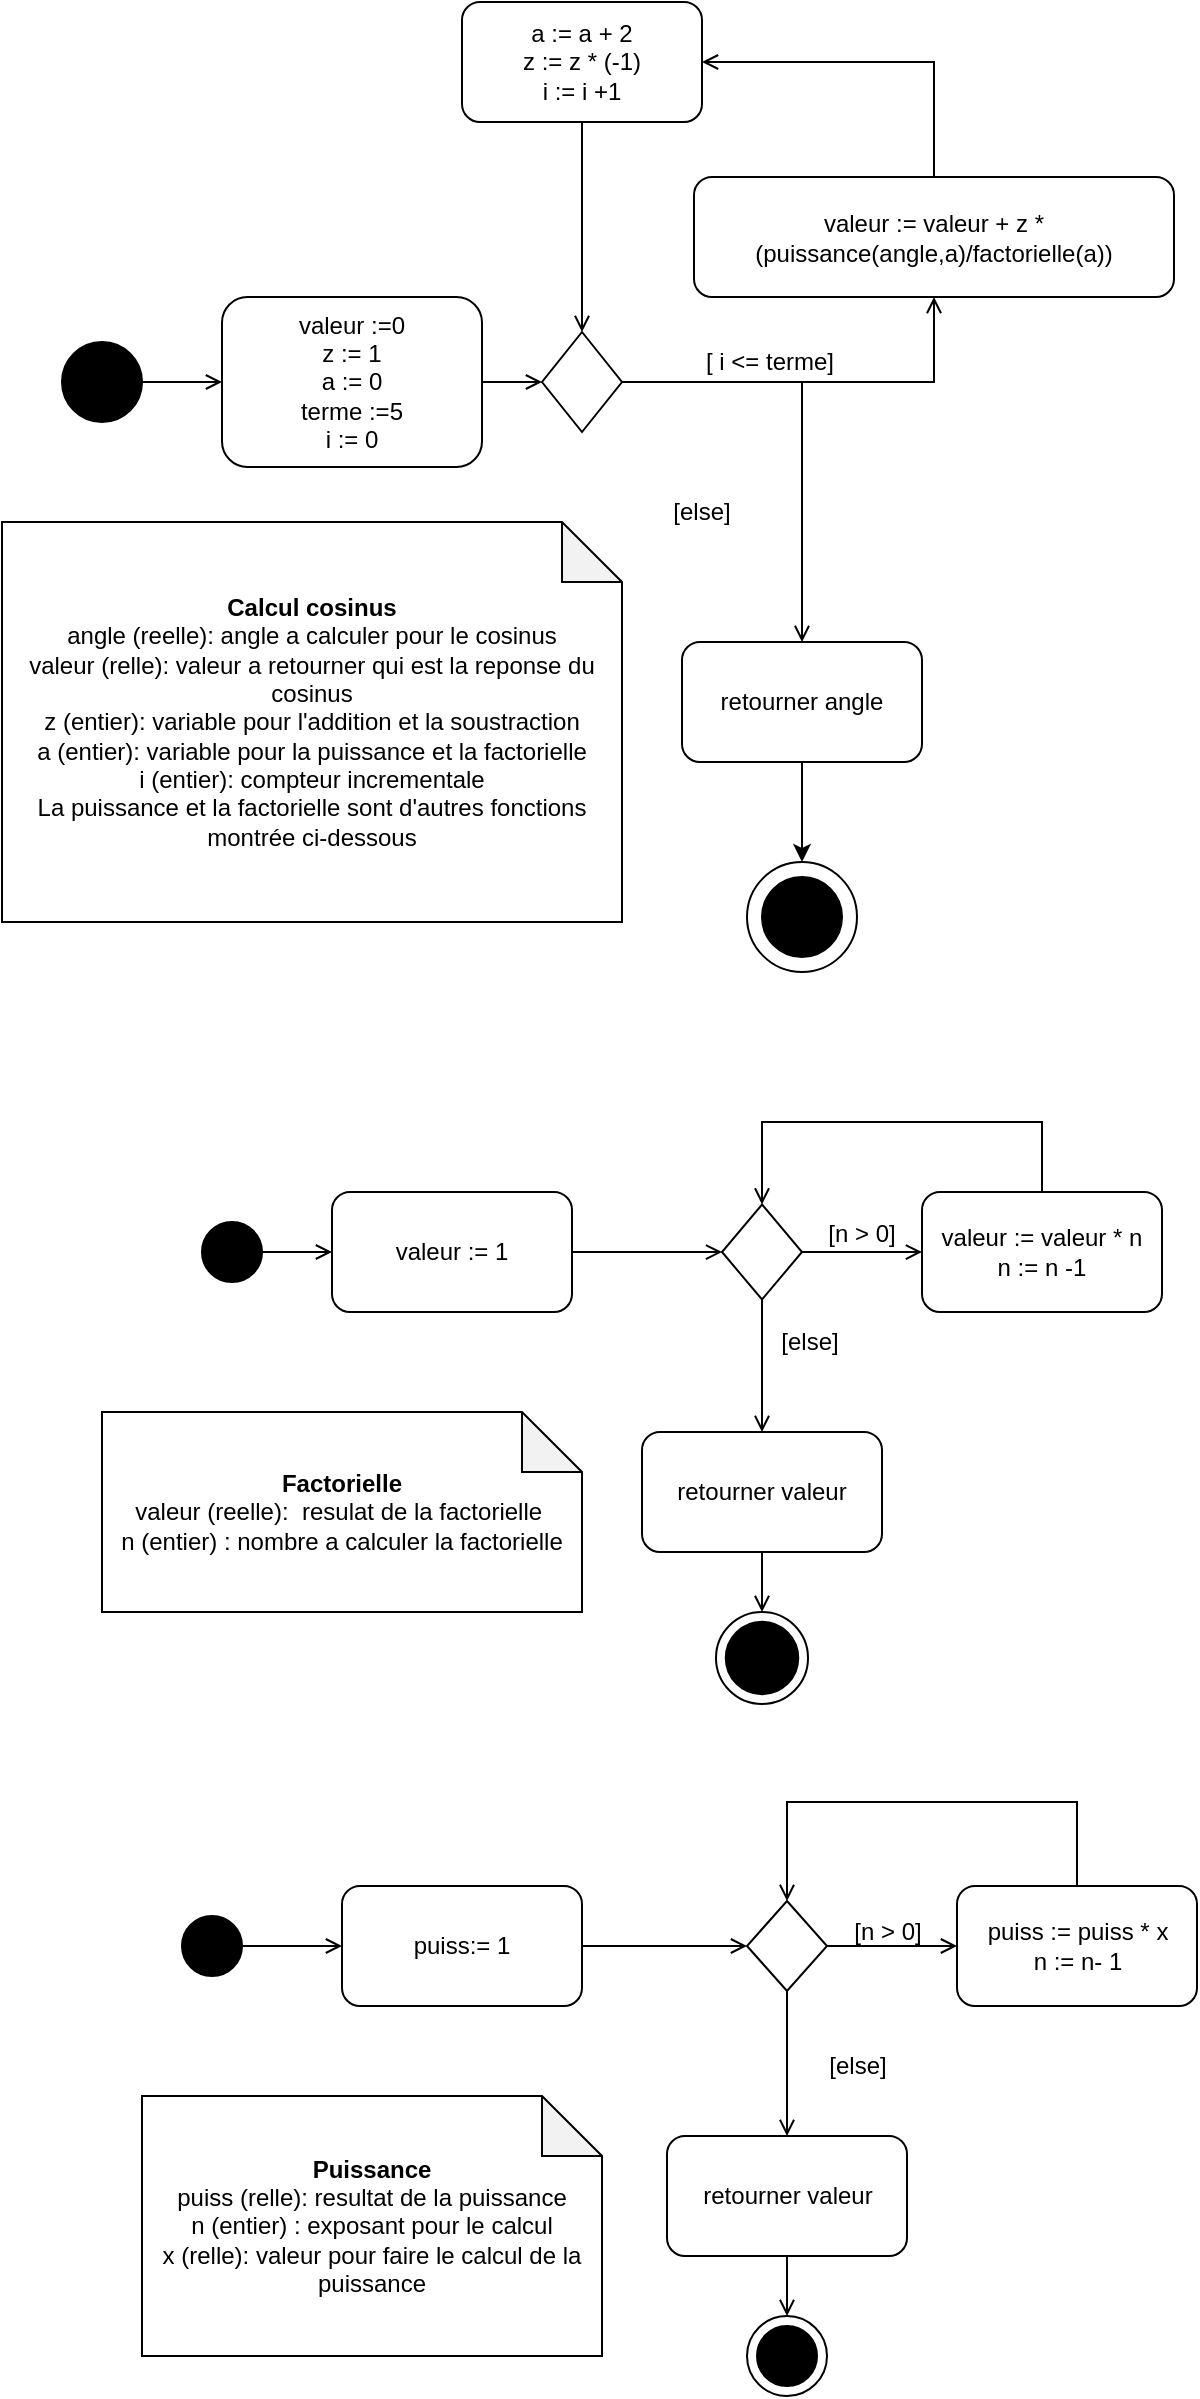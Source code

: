 <mxfile version="20.2.3" type="device"><diagram id="Zd414Bj1vy4BDCf6bucl" name="Page-1"><mxGraphModel dx="1038" dy="641" grid="1" gridSize="10" guides="1" tooltips="1" connect="1" arrows="1" fold="1" page="1" pageScale="1" pageWidth="827" pageHeight="1169" math="0" shadow="0"><root><mxCell id="0"/><mxCell id="1" parent="0"/><mxCell id="nkv5eWCOUDYyWHs3Unf_-5" value="" style="edgeStyle=orthogonalEdgeStyle;rounded=0;orthogonalLoop=1;jettySize=auto;html=1;endArrow=open;endFill=0;" parent="1" source="nkv5eWCOUDYyWHs3Unf_-1" target="nkv5eWCOUDYyWHs3Unf_-4" edge="1"><mxGeometry relative="1" as="geometry"/></mxCell><mxCell id="nkv5eWCOUDYyWHs3Unf_-1" value="" style="ellipse;whiteSpace=wrap;html=1;aspect=fixed;strokeColor=#000000;fillColor=#000000;" parent="1" vertex="1"><mxGeometry x="60" y="250" width="40" height="40" as="geometry"/></mxCell><mxCell id="nkv5eWCOUDYyWHs3Unf_-7" value="" style="edgeStyle=orthogonalEdgeStyle;rounded=0;orthogonalLoop=1;jettySize=auto;html=1;entryX=0;entryY=0.5;entryDx=0;entryDy=0;endArrow=open;endFill=0;" parent="1" source="nkv5eWCOUDYyWHs3Unf_-4" target="nkv5eWCOUDYyWHs3Unf_-8" edge="1"><mxGeometry relative="1" as="geometry"><mxPoint x="330" y="270" as="targetPoint"/></mxGeometry></mxCell><mxCell id="nkv5eWCOUDYyWHs3Unf_-4" value="valeur :=0&lt;br&gt;z := 1&lt;br&gt;a := 0&lt;br&gt;terme :=5&lt;br&gt;i := 0" style="rounded=1;whiteSpace=wrap;html=1;fillColor=#FFFFFF;strokeColor=#000000;" parent="1" vertex="1"><mxGeometry x="140" y="227.5" width="130" height="85" as="geometry"/></mxCell><mxCell id="nkv5eWCOUDYyWHs3Unf_-11" value="" style="edgeStyle=orthogonalEdgeStyle;rounded=0;orthogonalLoop=1;jettySize=auto;html=1;endArrow=open;endFill=0;entryX=0.5;entryY=1;entryDx=0;entryDy=0;" parent="1" source="nkv5eWCOUDYyWHs3Unf_-8" target="xJWujgCO93XV4X0HvXfG-5" edge="1"><mxGeometry relative="1" as="geometry"><mxPoint x="680" y="270" as="targetPoint"/></mxGeometry></mxCell><mxCell id="xJWujgCO93XV4X0HvXfG-9" style="edgeStyle=orthogonalEdgeStyle;rounded=0;orthogonalLoop=1;jettySize=auto;html=1;endArrow=open;endFill=0;" parent="1" source="nkv5eWCOUDYyWHs3Unf_-8" target="xJWujgCO93XV4X0HvXfG-10" edge="1"><mxGeometry relative="1" as="geometry"><mxPoint x="350" y="370" as="targetPoint"/></mxGeometry></mxCell><mxCell id="nkv5eWCOUDYyWHs3Unf_-8" value="" style="rhombus;whiteSpace=wrap;html=1;strokeColor=#000000;fillColor=#FFFFFF;" parent="1" vertex="1"><mxGeometry x="300" y="245" width="40" height="50" as="geometry"/></mxCell><mxCell id="nkv5eWCOUDYyWHs3Unf_-12" value="[ i &amp;lt;= terme]" style="text;html=1;strokeColor=none;fillColor=none;align=center;verticalAlign=middle;whiteSpace=wrap;rounded=0;" parent="1" vertex="1"><mxGeometry x="376" y="245" width="76" height="30" as="geometry"/></mxCell><mxCell id="nkv5eWCOUDYyWHs3Unf_-239" value="" style="edgeStyle=orthogonalEdgeStyle;rounded=0;orthogonalLoop=1;jettySize=auto;html=1;endArrow=open;endFill=0;" parent="1" source="nkv5eWCOUDYyWHs3Unf_-237" target="nkv5eWCOUDYyWHs3Unf_-238" edge="1"><mxGeometry relative="1" as="geometry"/></mxCell><mxCell id="nkv5eWCOUDYyWHs3Unf_-237" value="" style="ellipse;whiteSpace=wrap;html=1;aspect=fixed;strokeColor=#000000;fillColor=#000000;" parent="1" vertex="1"><mxGeometry x="130" y="690" width="30" height="30" as="geometry"/></mxCell><mxCell id="nkv5eWCOUDYyWHs3Unf_-241" value="" style="edgeStyle=orthogonalEdgeStyle;rounded=0;orthogonalLoop=1;jettySize=auto;html=1;endArrow=open;endFill=0;" parent="1" source="nkv5eWCOUDYyWHs3Unf_-238" target="nkv5eWCOUDYyWHs3Unf_-240" edge="1"><mxGeometry relative="1" as="geometry"/></mxCell><mxCell id="nkv5eWCOUDYyWHs3Unf_-238" value="valeur := 1" style="rounded=1;whiteSpace=wrap;html=1;fillColor=#FFFFFF;strokeColor=#000000;" parent="1" vertex="1"><mxGeometry x="195" y="675" width="120" height="60" as="geometry"/></mxCell><mxCell id="nkv5eWCOUDYyWHs3Unf_-243" value="" style="edgeStyle=orthogonalEdgeStyle;rounded=0;orthogonalLoop=1;jettySize=auto;html=1;endArrow=open;endFill=0;" parent="1" source="nkv5eWCOUDYyWHs3Unf_-240" target="nkv5eWCOUDYyWHs3Unf_-242" edge="1"><mxGeometry relative="1" as="geometry"/></mxCell><mxCell id="xJWujgCO93XV4X0HvXfG-18" style="edgeStyle=orthogonalEdgeStyle;rounded=0;orthogonalLoop=1;jettySize=auto;html=1;entryX=0.5;entryY=0;entryDx=0;entryDy=0;endArrow=open;endFill=0;" parent="1" source="nkv5eWCOUDYyWHs3Unf_-240" target="xJWujgCO93XV4X0HvXfG-20" edge="1"><mxGeometry relative="1" as="geometry"><mxPoint x="410" y="785" as="targetPoint"/></mxGeometry></mxCell><mxCell id="nkv5eWCOUDYyWHs3Unf_-240" value="" style="rhombus;whiteSpace=wrap;html=1;strokeColor=#000000;fillColor=#FFFFFF;" parent="1" vertex="1"><mxGeometry x="390" y="681.25" width="40" height="47.5" as="geometry"/></mxCell><mxCell id="xJWujgCO93XV4X0HvXfG-17" style="edgeStyle=orthogonalEdgeStyle;rounded=0;orthogonalLoop=1;jettySize=auto;html=1;entryX=0.5;entryY=0;entryDx=0;entryDy=0;endArrow=open;endFill=0;exitX=0.5;exitY=0;exitDx=0;exitDy=0;" parent="1" source="nkv5eWCOUDYyWHs3Unf_-242" target="nkv5eWCOUDYyWHs3Unf_-240" edge="1"><mxGeometry relative="1" as="geometry"><mxPoint x="610" y="565" as="targetPoint"/><Array as="points"><mxPoint x="550" y="640"/><mxPoint x="410" y="640"/></Array></mxGeometry></mxCell><mxCell id="nkv5eWCOUDYyWHs3Unf_-242" value="valeur := valeur * n&lt;br&gt;n := n -1" style="rounded=1;whiteSpace=wrap;html=1;fillColor=#FFFFFF;strokeColor=#000000;" parent="1" vertex="1"><mxGeometry x="490" y="675" width="120" height="60" as="geometry"/></mxCell><mxCell id="xJWujgCO93XV4X0HvXfG-3" value="&lt;b&gt;Calcul cosinus&lt;/b&gt;&lt;br&gt;&lt;div style=&quot;&quot;&gt;&lt;span style=&quot;background-color: initial;&quot;&gt;angle (reelle): angle a calculer pour le cosinus&lt;/span&gt;&lt;/div&gt;&lt;div style=&quot;&quot;&gt;&lt;span style=&quot;background-color: initial;&quot;&gt;valeur (relle): valeur a retourner qui est la reponse du cosinus&lt;/span&gt;&lt;/div&gt;&lt;div style=&quot;&quot;&gt;&lt;span style=&quot;background-color: initial;&quot;&gt;z (entier): variable pour l'addition et la soustraction&lt;/span&gt;&lt;/div&gt;&lt;div style=&quot;&quot;&gt;&lt;span style=&quot;background-color: initial;&quot;&gt;a (entier): variable pour la puissance et la factorielle&lt;/span&gt;&lt;/div&gt;&lt;div style=&quot;&quot;&gt;&lt;span style=&quot;background-color: initial;&quot;&gt;i (entier): compteur incrementale&lt;/span&gt;&lt;/div&gt;&lt;div style=&quot;&quot;&gt;&lt;span style=&quot;background-color: initial;&quot;&gt;La puissance et la factorielle sont d'autres fonctions montrée ci-dessous&lt;/span&gt;&lt;/div&gt;" style="shape=note;whiteSpace=wrap;html=1;backgroundOutline=1;darkOpacity=0.05;align=center;" parent="1" vertex="1"><mxGeometry x="30" y="340" width="310" height="200" as="geometry"/></mxCell><mxCell id="5EpN9sf4Or4gCSXCv1TN-1" style="edgeStyle=orthogonalEdgeStyle;rounded=0;orthogonalLoop=1;jettySize=auto;html=1;endArrow=open;endFill=0;endSize=6;entryX=1;entryY=0.5;entryDx=0;entryDy=0;" edge="1" parent="1" source="xJWujgCO93XV4X0HvXfG-5" target="xJWujgCO93XV4X0HvXfG-7"><mxGeometry relative="1" as="geometry"><mxPoint x="496" y="110" as="targetPoint"/></mxGeometry></mxCell><mxCell id="xJWujgCO93XV4X0HvXfG-5" value="valeur := valeur + z * (puissance(angle,a)/factorielle(a))" style="rounded=1;whiteSpace=wrap;html=1;" parent="1" vertex="1"><mxGeometry x="376" y="167.5" width="240" height="60" as="geometry"/></mxCell><mxCell id="xJWujgCO93XV4X0HvXfG-8" style="edgeStyle=orthogonalEdgeStyle;rounded=0;orthogonalLoop=1;jettySize=auto;html=1;entryX=0.5;entryY=0;entryDx=0;entryDy=0;endArrow=open;endFill=0;" parent="1" source="xJWujgCO93XV4X0HvXfG-7" target="nkv5eWCOUDYyWHs3Unf_-8" edge="1"><mxGeometry relative="1" as="geometry"><mxPoint x="350" y="80" as="targetPoint"/></mxGeometry></mxCell><mxCell id="xJWujgCO93XV4X0HvXfG-7" value="a := a + 2&lt;br&gt;z := z * (-1)&lt;br&gt;i := i +1" style="rounded=1;whiteSpace=wrap;html=1;" parent="1" vertex="1"><mxGeometry x="260" y="80" width="120" height="60" as="geometry"/></mxCell><mxCell id="xJWujgCO93XV4X0HvXfG-12" style="edgeStyle=orthogonalEdgeStyle;rounded=0;orthogonalLoop=1;jettySize=auto;html=1;" parent="1" source="xJWujgCO93XV4X0HvXfG-10" target="xJWujgCO93XV4X0HvXfG-13" edge="1"><mxGeometry relative="1" as="geometry"><mxPoint x="430" y="520" as="targetPoint"/></mxGeometry></mxCell><mxCell id="xJWujgCO93XV4X0HvXfG-10" value="retourner angle" style="rounded=1;whiteSpace=wrap;html=1;" parent="1" vertex="1"><mxGeometry x="370" y="400" width="120" height="60" as="geometry"/></mxCell><mxCell id="xJWujgCO93XV4X0HvXfG-11" value="[else]" style="text;html=1;strokeColor=none;fillColor=none;align=center;verticalAlign=middle;whiteSpace=wrap;rounded=0;" parent="1" vertex="1"><mxGeometry x="350" y="320" width="60" height="30" as="geometry"/></mxCell><mxCell id="xJWujgCO93XV4X0HvXfG-13" value="" style="ellipse;whiteSpace=wrap;html=1;aspect=fixed;" parent="1" vertex="1"><mxGeometry x="402.5" y="510" width="55" height="55" as="geometry"/></mxCell><mxCell id="xJWujgCO93XV4X0HvXfG-14" value="" style="ellipse;whiteSpace=wrap;html=1;aspect=fixed;strokeColor=#000000;fillColor=#000000;" parent="1" vertex="1"><mxGeometry x="410" y="517.5" width="40" height="40" as="geometry"/></mxCell><mxCell id="xJWujgCO93XV4X0HvXfG-15" value="&lt;b&gt;Factorielle&lt;/b&gt;&lt;br&gt;valeur (reelle):&amp;nbsp; resulat de la factorielle&amp;nbsp;&lt;br&gt;n (entier) : nombre a calculer la factorielle" style="shape=note;whiteSpace=wrap;html=1;backgroundOutline=1;darkOpacity=0.05;" parent="1" vertex="1"><mxGeometry x="80" y="785" width="240" height="100" as="geometry"/></mxCell><mxCell id="xJWujgCO93XV4X0HvXfG-16" value="[n &amp;gt; 0]" style="text;html=1;strokeColor=none;fillColor=none;align=center;verticalAlign=middle;whiteSpace=wrap;rounded=0;" parent="1" vertex="1"><mxGeometry x="430" y="681.25" width="60" height="30" as="geometry"/></mxCell><mxCell id="xJWujgCO93XV4X0HvXfG-19" value="[else]" style="text;html=1;strokeColor=none;fillColor=none;align=center;verticalAlign=middle;whiteSpace=wrap;rounded=0;" parent="1" vertex="1"><mxGeometry x="404" y="735" width="60" height="30" as="geometry"/></mxCell><mxCell id="xJWujgCO93XV4X0HvXfG-21" style="edgeStyle=orthogonalEdgeStyle;rounded=0;orthogonalLoop=1;jettySize=auto;html=1;entryX=0.5;entryY=0;entryDx=0;entryDy=0;endArrow=open;endFill=0;" parent="1" source="xJWujgCO93XV4X0HvXfG-20" target="xJWujgCO93XV4X0HvXfG-22" edge="1"><mxGeometry relative="1" as="geometry"><mxPoint x="410" y="905" as="targetPoint"/></mxGeometry></mxCell><mxCell id="xJWujgCO93XV4X0HvXfG-20" value="retourner valeur" style="rounded=1;whiteSpace=wrap;html=1;" parent="1" vertex="1"><mxGeometry x="350" y="795" width="120" height="60" as="geometry"/></mxCell><mxCell id="xJWujgCO93XV4X0HvXfG-22" value="" style="ellipse;whiteSpace=wrap;html=1;aspect=fixed;" parent="1" vertex="1"><mxGeometry x="387" y="885" width="46" height="46" as="geometry"/></mxCell><mxCell id="xJWujgCO93XV4X0HvXfG-23" value="" style="ellipse;whiteSpace=wrap;html=1;aspect=fixed;strokeColor=#000000;fillColor=#000000;" parent="1" vertex="1"><mxGeometry x="391.88" y="889.87" width="36.25" height="36.25" as="geometry"/></mxCell><mxCell id="xJWujgCO93XV4X0HvXfG-25" style="edgeStyle=orthogonalEdgeStyle;rounded=0;orthogonalLoop=1;jettySize=auto;html=1;endArrow=open;endFill=0;" parent="1" source="xJWujgCO93XV4X0HvXfG-24" target="xJWujgCO93XV4X0HvXfG-26" edge="1"><mxGeometry relative="1" as="geometry"><mxPoint x="260" y="1052.0" as="targetPoint"/></mxGeometry></mxCell><mxCell id="xJWujgCO93XV4X0HvXfG-24" value="" style="ellipse;whiteSpace=wrap;html=1;aspect=fixed;strokeColor=#000000;fillColor=#000000;" parent="1" vertex="1"><mxGeometry x="120" y="1037" width="30" height="30" as="geometry"/></mxCell><mxCell id="xJWujgCO93XV4X0HvXfG-27" style="edgeStyle=orthogonalEdgeStyle;rounded=0;orthogonalLoop=1;jettySize=auto;html=1;endArrow=open;endFill=0;" parent="1" source="xJWujgCO93XV4X0HvXfG-26" target="xJWujgCO93XV4X0HvXfG-28" edge="1"><mxGeometry relative="1" as="geometry"><mxPoint x="430" y="1052.0" as="targetPoint"/></mxGeometry></mxCell><mxCell id="xJWujgCO93XV4X0HvXfG-26" value="puiss:= 1" style="rounded=1;whiteSpace=wrap;html=1;" parent="1" vertex="1"><mxGeometry x="200" y="1022.0" width="120" height="60" as="geometry"/></mxCell><mxCell id="xJWujgCO93XV4X0HvXfG-29" style="edgeStyle=orthogonalEdgeStyle;rounded=0;orthogonalLoop=1;jettySize=auto;html=1;endArrow=open;endFill=0;" parent="1" source="xJWujgCO93XV4X0HvXfG-28" target="xJWujgCO93XV4X0HvXfG-31" edge="1"><mxGeometry relative="1" as="geometry"><mxPoint x="530" y="1052" as="targetPoint"/></mxGeometry></mxCell><mxCell id="xJWujgCO93XV4X0HvXfG-33" style="edgeStyle=orthogonalEdgeStyle;rounded=0;orthogonalLoop=1;jettySize=auto;html=1;endArrow=open;endFill=0;" parent="1" source="xJWujgCO93XV4X0HvXfG-28" target="xJWujgCO93XV4X0HvXfG-34" edge="1"><mxGeometry relative="1" as="geometry"><mxPoint x="438.75" y="1147" as="targetPoint"/></mxGeometry></mxCell><mxCell id="xJWujgCO93XV4X0HvXfG-28" value="" style="rhombus;whiteSpace=wrap;html=1;" parent="1" vertex="1"><mxGeometry x="402.5" y="1029.5" width="40" height="45" as="geometry"/></mxCell><mxCell id="xJWujgCO93XV4X0HvXfG-32" style="edgeStyle=orthogonalEdgeStyle;rounded=0;orthogonalLoop=1;jettySize=auto;html=1;entryX=0.5;entryY=0;entryDx=0;entryDy=0;endSize=6;endArrow=open;endFill=0;exitX=0.5;exitY=0;exitDx=0;exitDy=0;" parent="1" source="xJWujgCO93XV4X0HvXfG-31" target="xJWujgCO93XV4X0HvXfG-28" edge="1"><mxGeometry relative="1" as="geometry"><mxPoint x="597.5" y="937" as="targetPoint"/><Array as="points"><mxPoint x="568" y="980"/><mxPoint x="423" y="980"/></Array></mxGeometry></mxCell><mxCell id="xJWujgCO93XV4X0HvXfG-31" value="puiss := puiss * x&lt;br&gt;n := n- 1" style="rounded=1;whiteSpace=wrap;html=1;" parent="1" vertex="1"><mxGeometry x="507.5" y="1022" width="120" height="60" as="geometry"/></mxCell><mxCell id="xJWujgCO93XV4X0HvXfG-35" style="edgeStyle=orthogonalEdgeStyle;rounded=0;orthogonalLoop=1;jettySize=auto;html=1;endArrow=open;endFill=0;" parent="1" source="xJWujgCO93XV4X0HvXfG-34" target="xJWujgCO93XV4X0HvXfG-36" edge="1"><mxGeometry relative="1" as="geometry"><mxPoint x="438.75" y="1267" as="targetPoint"/></mxGeometry></mxCell><mxCell id="xJWujgCO93XV4X0HvXfG-34" value="retourner valeur" style="rounded=1;whiteSpace=wrap;html=1;" parent="1" vertex="1"><mxGeometry x="362.5" y="1147" width="120" height="60" as="geometry"/></mxCell><mxCell id="xJWujgCO93XV4X0HvXfG-36" value="" style="ellipse;whiteSpace=wrap;html=1;aspect=fixed;" parent="1" vertex="1"><mxGeometry x="402.5" y="1237" width="40" height="40" as="geometry"/></mxCell><mxCell id="xJWujgCO93XV4X0HvXfG-37" value="" style="ellipse;whiteSpace=wrap;html=1;aspect=fixed;strokeColor=#000000;fillColor=#000000;" parent="1" vertex="1"><mxGeometry x="407.5" y="1242" width="30" height="30" as="geometry"/></mxCell><mxCell id="xJWujgCO93XV4X0HvXfG-38" value="[n &amp;gt; 0]" style="text;html=1;strokeColor=none;fillColor=none;align=center;verticalAlign=middle;whiteSpace=wrap;rounded=0;" parent="1" vertex="1"><mxGeometry x="442.5" y="1029.5" width="60" height="30" as="geometry"/></mxCell><mxCell id="xJWujgCO93XV4X0HvXfG-39" value="[else]" style="text;html=1;strokeColor=none;fillColor=none;align=center;verticalAlign=middle;whiteSpace=wrap;rounded=0;" parent="1" vertex="1"><mxGeometry x="427.5" y="1097" width="60" height="30" as="geometry"/></mxCell><mxCell id="xJWujgCO93XV4X0HvXfG-40" value="&lt;b&gt;Puissance&lt;/b&gt;&lt;br&gt;puiss (relle): resultat de la puissance&lt;br&gt;n (entier) : exposant pour le calcul&lt;br&gt;x (relle): valeur pour faire le calcul de la puissance" style="shape=note;whiteSpace=wrap;html=1;backgroundOutline=1;darkOpacity=0.05;" parent="1" vertex="1"><mxGeometry x="100" y="1127" width="230" height="130" as="geometry"/></mxCell></root></mxGraphModel></diagram></mxfile>